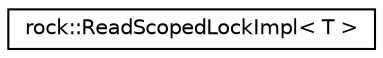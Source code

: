digraph "类继承关系图"
{
 // LATEX_PDF_SIZE
  edge [fontname="Helvetica",fontsize="10",labelfontname="Helvetica",labelfontsize="10"];
  node [fontname="Helvetica",fontsize="10",shape=record];
  rankdir="LR";
  Node0 [label="rock::ReadScopedLockImpl\< T \>",height=0.2,width=0.4,color="black", fillcolor="white", style="filled",URL="$structrock_1_1ReadScopedLockImpl.html",tooltip="局部读锁模板实现"];
}
